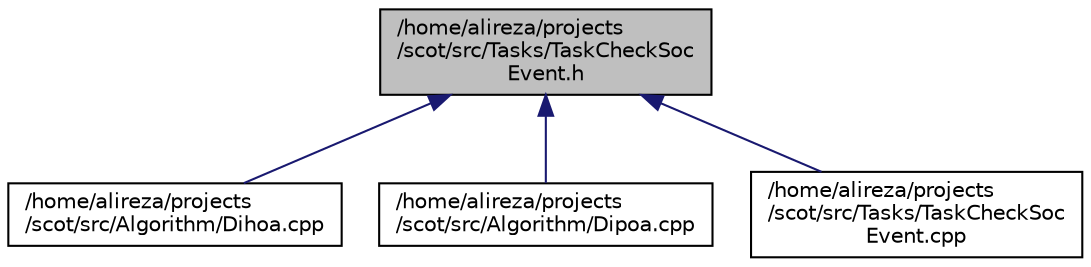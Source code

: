 digraph "/home/alireza/projects/scot/src/Tasks/TaskCheckSocEvent.h"
{
 // LATEX_PDF_SIZE
  edge [fontname="Helvetica",fontsize="10",labelfontname="Helvetica",labelfontsize="10"];
  node [fontname="Helvetica",fontsize="10",shape=record];
  Node1 [label="/home/alireza/projects\l/scot/src/Tasks/TaskCheckSoc\lEvent.h",height=0.2,width=0.4,color="black", fillcolor="grey75", style="filled", fontcolor="black",tooltip=" "];
  Node1 -> Node2 [dir="back",color="midnightblue",fontsize="10",style="solid",fontname="Helvetica"];
  Node2 [label="/home/alireza/projects\l/scot/src/Algorithm/Dihoa.cpp",height=0.2,width=0.4,color="black", fillcolor="white", style="filled",URL="$Dihoa_8cpp.html",tooltip=" "];
  Node1 -> Node3 [dir="back",color="midnightblue",fontsize="10",style="solid",fontname="Helvetica"];
  Node3 [label="/home/alireza/projects\l/scot/src/Algorithm/Dipoa.cpp",height=0.2,width=0.4,color="black", fillcolor="white", style="filled",URL="$Dipoa_8cpp.html",tooltip=" "];
  Node1 -> Node4 [dir="back",color="midnightblue",fontsize="10",style="solid",fontname="Helvetica"];
  Node4 [label="/home/alireza/projects\l/scot/src/Tasks/TaskCheckSoc\lEvent.cpp",height=0.2,width=0.4,color="black", fillcolor="white", style="filled",URL="$TaskCheckSocEvent_8cpp.html",tooltip=" "];
}
